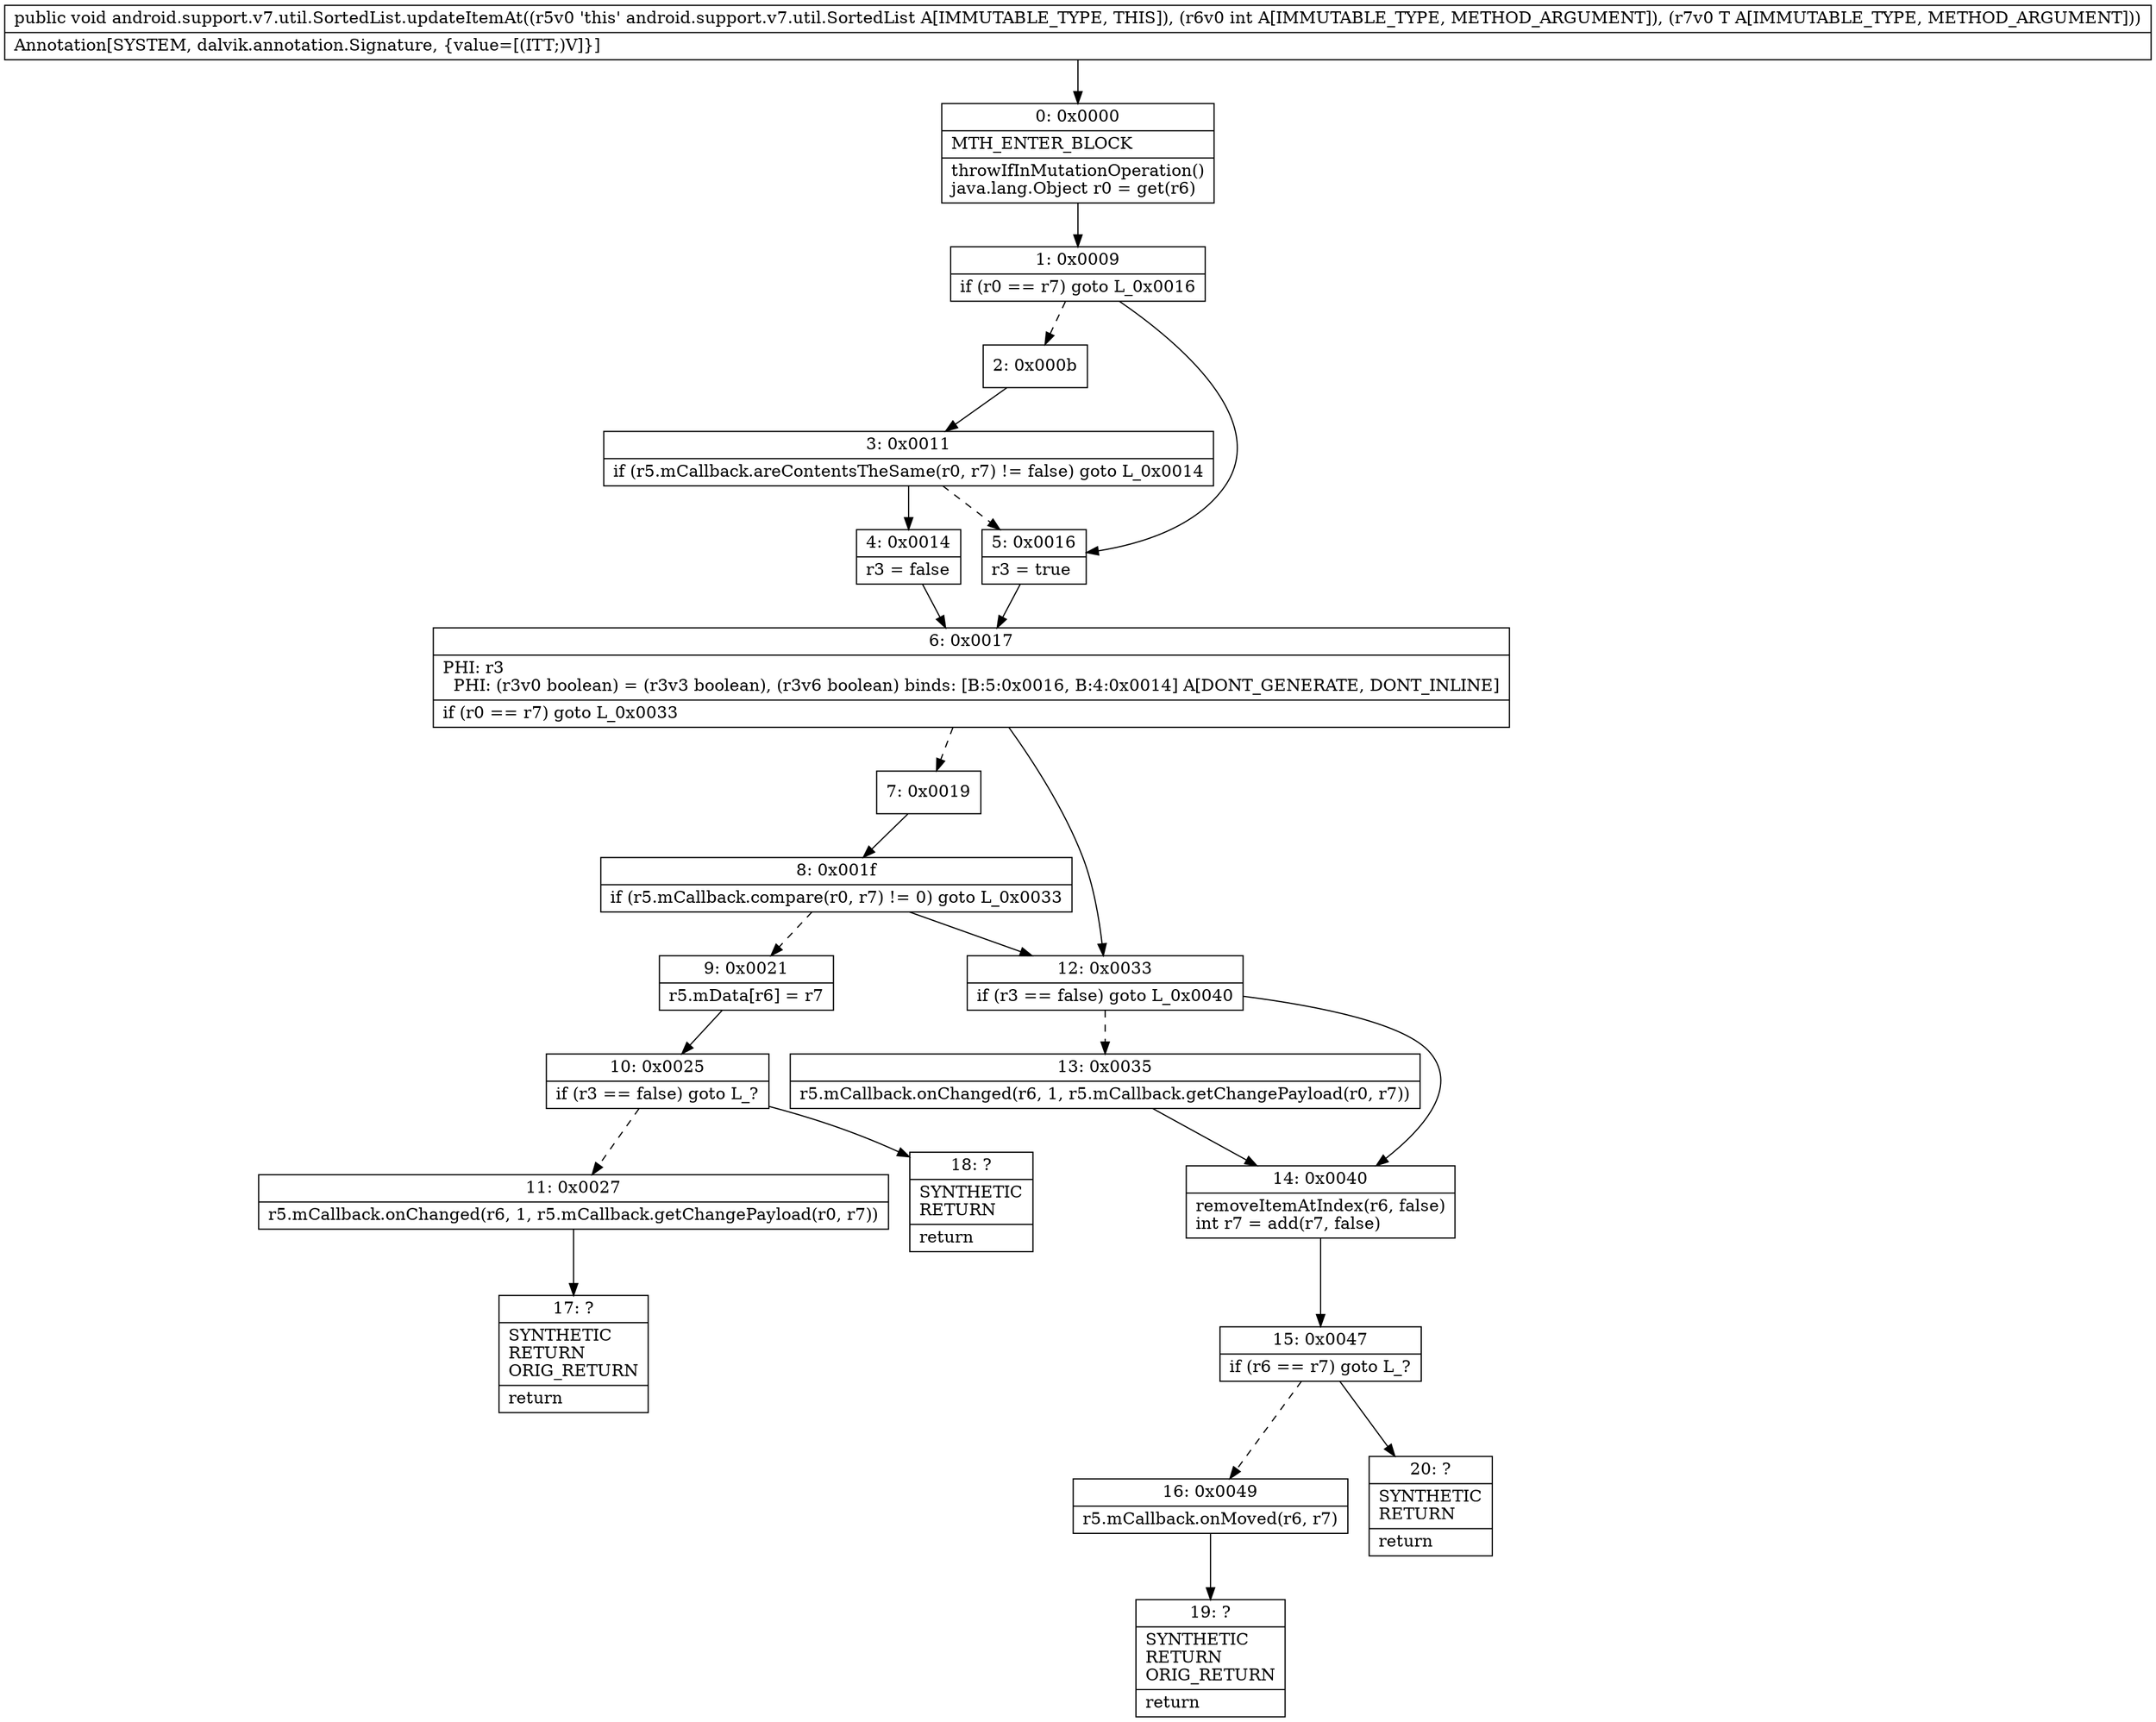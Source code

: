 digraph "CFG forandroid.support.v7.util.SortedList.updateItemAt(ILjava\/lang\/Object;)V" {
Node_0 [shape=record,label="{0\:\ 0x0000|MTH_ENTER_BLOCK\l|throwIfInMutationOperation()\ljava.lang.Object r0 = get(r6)\l}"];
Node_1 [shape=record,label="{1\:\ 0x0009|if (r0 == r7) goto L_0x0016\l}"];
Node_2 [shape=record,label="{2\:\ 0x000b}"];
Node_3 [shape=record,label="{3\:\ 0x0011|if (r5.mCallback.areContentsTheSame(r0, r7) != false) goto L_0x0014\l}"];
Node_4 [shape=record,label="{4\:\ 0x0014|r3 = false\l}"];
Node_5 [shape=record,label="{5\:\ 0x0016|r3 = true\l}"];
Node_6 [shape=record,label="{6\:\ 0x0017|PHI: r3 \l  PHI: (r3v0 boolean) = (r3v3 boolean), (r3v6 boolean) binds: [B:5:0x0016, B:4:0x0014] A[DONT_GENERATE, DONT_INLINE]\l|if (r0 == r7) goto L_0x0033\l}"];
Node_7 [shape=record,label="{7\:\ 0x0019}"];
Node_8 [shape=record,label="{8\:\ 0x001f|if (r5.mCallback.compare(r0, r7) != 0) goto L_0x0033\l}"];
Node_9 [shape=record,label="{9\:\ 0x0021|r5.mData[r6] = r7\l}"];
Node_10 [shape=record,label="{10\:\ 0x0025|if (r3 == false) goto L_?\l}"];
Node_11 [shape=record,label="{11\:\ 0x0027|r5.mCallback.onChanged(r6, 1, r5.mCallback.getChangePayload(r0, r7))\l}"];
Node_12 [shape=record,label="{12\:\ 0x0033|if (r3 == false) goto L_0x0040\l}"];
Node_13 [shape=record,label="{13\:\ 0x0035|r5.mCallback.onChanged(r6, 1, r5.mCallback.getChangePayload(r0, r7))\l}"];
Node_14 [shape=record,label="{14\:\ 0x0040|removeItemAtIndex(r6, false)\lint r7 = add(r7, false)\l}"];
Node_15 [shape=record,label="{15\:\ 0x0047|if (r6 == r7) goto L_?\l}"];
Node_16 [shape=record,label="{16\:\ 0x0049|r5.mCallback.onMoved(r6, r7)\l}"];
Node_17 [shape=record,label="{17\:\ ?|SYNTHETIC\lRETURN\lORIG_RETURN\l|return\l}"];
Node_18 [shape=record,label="{18\:\ ?|SYNTHETIC\lRETURN\l|return\l}"];
Node_19 [shape=record,label="{19\:\ ?|SYNTHETIC\lRETURN\lORIG_RETURN\l|return\l}"];
Node_20 [shape=record,label="{20\:\ ?|SYNTHETIC\lRETURN\l|return\l}"];
MethodNode[shape=record,label="{public void android.support.v7.util.SortedList.updateItemAt((r5v0 'this' android.support.v7.util.SortedList A[IMMUTABLE_TYPE, THIS]), (r6v0 int A[IMMUTABLE_TYPE, METHOD_ARGUMENT]), (r7v0 T A[IMMUTABLE_TYPE, METHOD_ARGUMENT]))  | Annotation[SYSTEM, dalvik.annotation.Signature, \{value=[(ITT;)V]\}]\l}"];
MethodNode -> Node_0;
Node_0 -> Node_1;
Node_1 -> Node_2[style=dashed];
Node_1 -> Node_5;
Node_2 -> Node_3;
Node_3 -> Node_4;
Node_3 -> Node_5[style=dashed];
Node_4 -> Node_6;
Node_5 -> Node_6;
Node_6 -> Node_7[style=dashed];
Node_6 -> Node_12;
Node_7 -> Node_8;
Node_8 -> Node_9[style=dashed];
Node_8 -> Node_12;
Node_9 -> Node_10;
Node_10 -> Node_11[style=dashed];
Node_10 -> Node_18;
Node_11 -> Node_17;
Node_12 -> Node_13[style=dashed];
Node_12 -> Node_14;
Node_13 -> Node_14;
Node_14 -> Node_15;
Node_15 -> Node_16[style=dashed];
Node_15 -> Node_20;
Node_16 -> Node_19;
}

